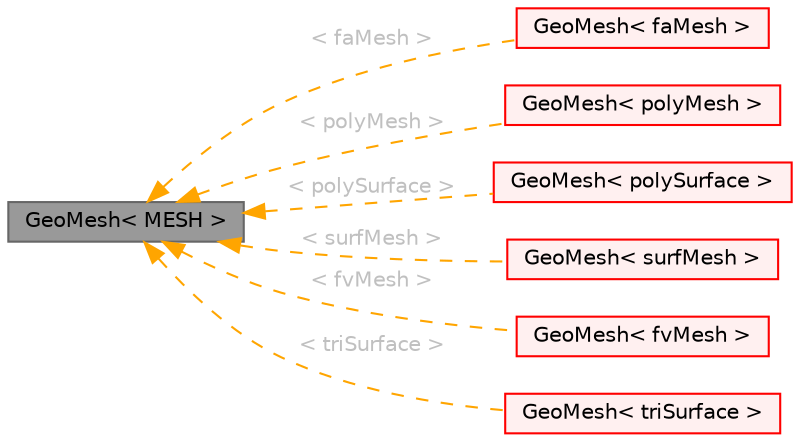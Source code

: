 digraph "GeoMesh&lt; MESH &gt;"
{
 // LATEX_PDF_SIZE
  bgcolor="transparent";
  edge [fontname=Helvetica,fontsize=10,labelfontname=Helvetica,labelfontsize=10];
  node [fontname=Helvetica,fontsize=10,shape=box,height=0.2,width=0.4];
  rankdir="LR";
  Node1 [id="Node000001",label="GeoMesh\< MESH \>",height=0.2,width=0.4,color="gray40", fillcolor="grey60", style="filled", fontcolor="black",tooltip="Generic mesh wrapper used by volMesh, surfaceMesh, pointMesh etc."];
  Node1 -> Node2 [id="edge1_Node000001_Node000002",dir="back",color="orange",style="dashed",tooltip=" ",label=" \< faMesh \>",fontcolor="grey" ];
  Node2 [id="Node000002",label="GeoMesh\< faMesh \>",height=0.2,width=0.4,color="red", fillcolor="#FFF0F0", style="filled",URL="$classFoam_1_1GeoMesh.html",tooltip=" "];
  Node1 -> Node15 [id="edge2_Node000001_Node000015",dir="back",color="orange",style="dashed",tooltip=" ",label=" \< polyMesh \>",fontcolor="grey" ];
  Node15 [id="Node000015",label="GeoMesh\< polyMesh \>",height=0.2,width=0.4,color="red", fillcolor="#FFF0F0", style="filled",URL="$classFoam_1_1GeoMesh.html",tooltip=" "];
  Node1 -> Node18 [id="edge3_Node000001_Node000018",dir="back",color="orange",style="dashed",tooltip=" ",label=" \< polySurface \>",fontcolor="grey" ];
  Node18 [id="Node000018",label="GeoMesh\< polySurface \>",height=0.2,width=0.4,color="red", fillcolor="#FFF0F0", style="filled",URL="$classFoam_1_1GeoMesh.html",tooltip=" "];
  Node1 -> Node21 [id="edge4_Node000001_Node000021",dir="back",color="orange",style="dashed",tooltip=" ",label=" \< surfMesh \>",fontcolor="grey" ];
  Node21 [id="Node000021",label="GeoMesh\< surfMesh \>",height=0.2,width=0.4,color="red", fillcolor="#FFF0F0", style="filled",URL="$classFoam_1_1GeoMesh.html",tooltip=" "];
  Node1 -> Node24 [id="edge5_Node000001_Node000024",dir="back",color="orange",style="dashed",tooltip=" ",label=" \< fvMesh \>",fontcolor="grey" ];
  Node24 [id="Node000024",label="GeoMesh\< fvMesh \>",height=0.2,width=0.4,color="red", fillcolor="#FFF0F0", style="filled",URL="$classFoam_1_1GeoMesh.html",tooltip=" "];
  Node1 -> Node27 [id="edge6_Node000001_Node000027",dir="back",color="orange",style="dashed",tooltip=" ",label=" \< triSurface \>",fontcolor="grey" ];
  Node27 [id="Node000027",label="GeoMesh\< triSurface \>",height=0.2,width=0.4,color="red", fillcolor="#FFF0F0", style="filled",URL="$classFoam_1_1GeoMesh.html",tooltip=" "];
}

